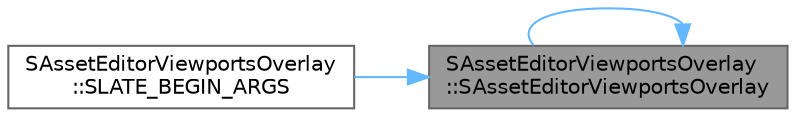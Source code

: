 digraph "SAssetEditorViewportsOverlay::SAssetEditorViewportsOverlay"
{
 // INTERACTIVE_SVG=YES
 // LATEX_PDF_SIZE
  bgcolor="transparent";
  edge [fontname=Helvetica,fontsize=10,labelfontname=Helvetica,labelfontsize=10];
  node [fontname=Helvetica,fontsize=10,shape=box,height=0.2,width=0.4];
  rankdir="RL";
  Node1 [id="Node000001",label="SAssetEditorViewportsOverlay\l::SAssetEditorViewportsOverlay",height=0.2,width=0.4,color="gray40", fillcolor="grey60", style="filled", fontcolor="black",tooltip="Default constructor."];
  Node1 -> Node1 [id="edge1_Node000001_Node000001",dir="back",color="steelblue1",style="solid",tooltip=" "];
  Node1 -> Node2 [id="edge2_Node000001_Node000002",dir="back",color="steelblue1",style="solid",tooltip=" "];
  Node2 [id="Node000002",label="SAssetEditorViewportsOverlay\l::SLATE_BEGIN_ARGS",height=0.2,width=0.4,color="grey40", fillcolor="white", style="filled",URL="$d2/dec/classSAssetEditorViewportsOverlay.html#a1f190aae73bf07221d75ab879a012392",tooltip=" "];
}
